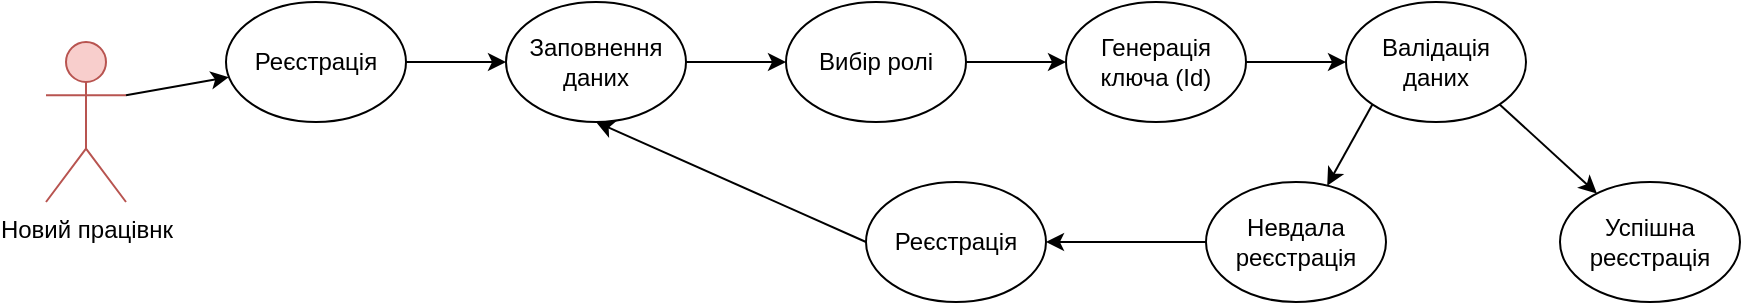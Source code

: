 <mxfile version="20.7.2" type="github">
  <diagram id="rZoWJl6Y81mEz3W60F09" name="Страница 1">
    <mxGraphModel dx="1050" dy="562" grid="1" gridSize="10" guides="1" tooltips="1" connect="1" arrows="1" fold="1" page="1" pageScale="1" pageWidth="827" pageHeight="1169" math="0" shadow="0">
      <root>
        <mxCell id="0" />
        <mxCell id="1" parent="0" />
        <mxCell id="y5xBiELcugOCsO-l4_NQ-1" value="Новий працівнк" style="shape=umlActor;verticalLabelPosition=bottom;verticalAlign=top;html=1;outlineConnect=0;fillColor=#f8cecc;strokeColor=#b85450;perimeter=rectanglePerimeter;labelPosition=center;align=center;" vertex="1" parent="1">
          <mxGeometry x="120" y="440" width="40" height="80" as="geometry" />
        </mxCell>
        <mxCell id="y5xBiELcugOCsO-l4_NQ-2" value="" style="endArrow=classic;html=1;rounded=0;exitX=1;exitY=0.333;exitDx=0;exitDy=0;exitPerimeter=0;" edge="1" parent="1" target="y5xBiELcugOCsO-l4_NQ-3" source="y5xBiELcugOCsO-l4_NQ-1">
          <mxGeometry width="50" height="50" relative="1" as="geometry">
            <mxPoint x="200" y="576.667" as="sourcePoint" />
            <mxPoint x="260" y="500" as="targetPoint" />
            <Array as="points" />
          </mxGeometry>
        </mxCell>
        <mxCell id="y5xBiELcugOCsO-l4_NQ-3" value="Реєстрація" style="ellipse;whiteSpace=wrap;html=1;" vertex="1" parent="1">
          <mxGeometry x="210" y="420" width="90" height="60" as="geometry" />
        </mxCell>
        <mxCell id="y5xBiELcugOCsO-l4_NQ-4" value="" style="endArrow=classic;html=1;rounded=0;exitX=1;exitY=0.5;exitDx=0;exitDy=0;" edge="1" parent="1" target="y5xBiELcugOCsO-l4_NQ-5" source="y5xBiELcugOCsO-l4_NQ-3">
          <mxGeometry width="50" height="50" relative="1" as="geometry">
            <mxPoint x="300" y="466.667" as="sourcePoint" />
            <mxPoint x="400" y="500" as="targetPoint" />
            <Array as="points" />
          </mxGeometry>
        </mxCell>
        <mxCell id="y5xBiELcugOCsO-l4_NQ-5" value="Заповнення даних" style="ellipse;whiteSpace=wrap;html=1;" vertex="1" parent="1">
          <mxGeometry x="350" y="420" width="90" height="60" as="geometry" />
        </mxCell>
        <mxCell id="y5xBiELcugOCsO-l4_NQ-7" value="" style="endArrow=classic;html=1;rounded=0;" edge="1" parent="1" target="y5xBiELcugOCsO-l4_NQ-8" source="y5xBiELcugOCsO-l4_NQ-5">
          <mxGeometry width="50" height="50" relative="1" as="geometry">
            <mxPoint x="440" y="450" as="sourcePoint" />
            <mxPoint x="540" y="500" as="targetPoint" />
            <Array as="points" />
          </mxGeometry>
        </mxCell>
        <mxCell id="y5xBiELcugOCsO-l4_NQ-8" value="Вибір ролі" style="ellipse;whiteSpace=wrap;html=1;" vertex="1" parent="1">
          <mxGeometry x="490" y="420" width="90" height="60" as="geometry" />
        </mxCell>
        <mxCell id="y5xBiELcugOCsO-l4_NQ-9" value="" style="endArrow=classic;html=1;rounded=0;" edge="1" parent="1" target="y5xBiELcugOCsO-l4_NQ-10" source="y5xBiELcugOCsO-l4_NQ-8">
          <mxGeometry width="50" height="50" relative="1" as="geometry">
            <mxPoint x="580" y="450" as="sourcePoint" />
            <mxPoint x="680" y="500" as="targetPoint" />
            <Array as="points" />
          </mxGeometry>
        </mxCell>
        <mxCell id="y5xBiELcugOCsO-l4_NQ-10" value="Генерація ключа (Id)&lt;span style=&quot;color: rgba(0, 0, 0, 0); font-family: monospace; font-size: 0px; text-align: start;&quot;&gt;%3CmxGraphModel%3E%3Croot%3E%3CmxCell%20id%3D%220%22%2F%3E%3CmxCell%20id%3D%221%22%20parent%3D%220%22%2F%3E%3CmxCell%20id%3D%222%22%20value%3D%22%22%20style%3D%22endArrow%3Dclassic%3Bhtml%3D1%3Brounded%3D0%3BexitX%3D1%3BexitY%3D0.5%3BexitDx%3D0%3BexitDy%3D0%3B%22%20edge%3D%221%22%20target%3D%223%22%20parent%3D%221%22%3E%3CmxGeometry%20width%3D%2250%22%20height%3D%2250%22%20relative%3D%221%22%20as%3D%22geometry%22%3E%3CmxPoint%20x%3D%22300%22%20y%3D%22450%22%20as%3D%22sourcePoint%22%2F%3E%3CmxPoint%20x%3D%22400%22%20y%3D%22500%22%20as%3D%22targetPoint%22%2F%3E%3CArray%20as%3D%22points%22%2F%3E%3C%2FmxGeometry%3E%3C%2FmxCell%3E%3CmxCell%20id%3D%223%22%20value%3D%22%D0%A0%D0%B5%D1%94%D1%81%D1%82%D1%80%D0%B0%D1%86%D1%96%D1%8F%22%20style%3D%22ellipse%3BwhiteSpace%3Dwrap%3Bhtml%3D1%3B%22%20vertex%3D%221%22%20parent%3D%221%22%3E%3CmxGeometry%20x%3D%22350%22%20y%3D%22420%22%20width%3D%2290%22%20height%3D%2260%22%20as%3D%22geometry%22%2F%3E%3C%2FmxCell%3E%3C%2Froot%3E%3C%2FmxGraphModel%3E&lt;/span&gt;" style="ellipse;whiteSpace=wrap;html=1;" vertex="1" parent="1">
          <mxGeometry x="630" y="420" width="90" height="60" as="geometry" />
        </mxCell>
        <mxCell id="y5xBiELcugOCsO-l4_NQ-11" value="" style="endArrow=classic;html=1;rounded=0;" edge="1" parent="1" target="y5xBiELcugOCsO-l4_NQ-12" source="y5xBiELcugOCsO-l4_NQ-10">
          <mxGeometry width="50" height="50" relative="1" as="geometry">
            <mxPoint x="720" y="450" as="sourcePoint" />
            <mxPoint x="820" y="500" as="targetPoint" />
            <Array as="points" />
          </mxGeometry>
        </mxCell>
        <mxCell id="y5xBiELcugOCsO-l4_NQ-12" value="Валідація даних" style="ellipse;whiteSpace=wrap;html=1;" vertex="1" parent="1">
          <mxGeometry x="770" y="420" width="90" height="60" as="geometry" />
        </mxCell>
        <mxCell id="y5xBiELcugOCsO-l4_NQ-13" value="" style="endArrow=classic;html=1;rounded=0;exitX=0;exitY=0.5;exitDx=0;exitDy=0;entryX=0.5;entryY=1;entryDx=0;entryDy=0;" edge="1" parent="1" target="y5xBiELcugOCsO-l4_NQ-5" source="y5xBiELcugOCsO-l4_NQ-14">
          <mxGeometry width="50" height="50" relative="1" as="geometry">
            <mxPoint x="340" y="490" as="sourcePoint" />
            <mxPoint x="440" y="540" as="targetPoint" />
            <Array as="points" />
          </mxGeometry>
        </mxCell>
        <mxCell id="y5xBiELcugOCsO-l4_NQ-14" value="Реєстрація" style="ellipse;whiteSpace=wrap;html=1;" vertex="1" parent="1">
          <mxGeometry x="530" y="510" width="90" height="60" as="geometry" />
        </mxCell>
        <mxCell id="y5xBiELcugOCsO-l4_NQ-15" value="" style="endArrow=classic;html=1;rounded=0;exitX=0;exitY=1;exitDx=0;exitDy=0;" edge="1" parent="1" target="y5xBiELcugOCsO-l4_NQ-16" source="y5xBiELcugOCsO-l4_NQ-12">
          <mxGeometry width="50" height="50" relative="1" as="geometry">
            <mxPoint x="350" y="500" as="sourcePoint" />
            <mxPoint x="450" y="550" as="targetPoint" />
            <Array as="points" />
          </mxGeometry>
        </mxCell>
        <mxCell id="y5xBiELcugOCsO-l4_NQ-16" value="Невдала реєстрація" style="ellipse;whiteSpace=wrap;html=1;" vertex="1" parent="1">
          <mxGeometry x="700" y="510" width="90" height="60" as="geometry" />
        </mxCell>
        <mxCell id="y5xBiELcugOCsO-l4_NQ-17" value="" style="endArrow=classic;html=1;rounded=0;exitX=1;exitY=1;exitDx=0;exitDy=0;" edge="1" parent="1" target="y5xBiELcugOCsO-l4_NQ-18" source="y5xBiELcugOCsO-l4_NQ-12">
          <mxGeometry width="50" height="50" relative="1" as="geometry">
            <mxPoint x="827" y="540" as="sourcePoint" />
            <mxPoint x="927" y="590" as="targetPoint" />
            <Array as="points" />
          </mxGeometry>
        </mxCell>
        <mxCell id="y5xBiELcugOCsO-l4_NQ-18" value="Успішна реєстрація" style="ellipse;whiteSpace=wrap;html=1;" vertex="1" parent="1">
          <mxGeometry x="877" y="510" width="90" height="60" as="geometry" />
        </mxCell>
        <mxCell id="y5xBiELcugOCsO-l4_NQ-19" value="" style="endArrow=classic;html=1;rounded=0;exitX=0;exitY=0.5;exitDx=0;exitDy=0;entryX=1;entryY=0.5;entryDx=0;entryDy=0;" edge="1" parent="1" source="y5xBiELcugOCsO-l4_NQ-16" target="y5xBiELcugOCsO-l4_NQ-14">
          <mxGeometry width="50" height="50" relative="1" as="geometry">
            <mxPoint x="560" y="510" as="sourcePoint" />
            <mxPoint x="610" y="460" as="targetPoint" />
          </mxGeometry>
        </mxCell>
      </root>
    </mxGraphModel>
  </diagram>
</mxfile>
